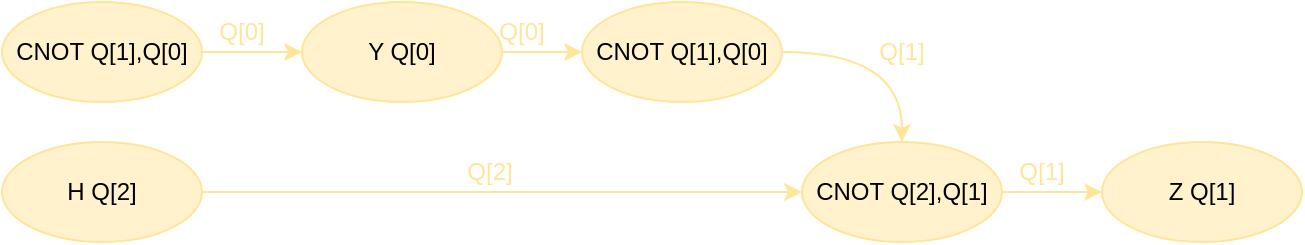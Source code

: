 <mxfile version="21.3.7" type="github">
  <diagram name="第 1 页" id="-7MG3ne_HRRirumGcXNG">
    <mxGraphModel dx="954" dy="676" grid="1" gridSize="10" guides="1" tooltips="1" connect="1" arrows="1" fold="1" page="1" pageScale="1" pageWidth="827" pageHeight="1169" math="0" shadow="0">
      <root>
        <mxCell id="0" />
        <mxCell id="1" parent="0" />
        <mxCell id="66iXJv4rXnESI1muUsAo-7" style="edgeStyle=orthogonalEdgeStyle;rounded=0;orthogonalLoop=1;jettySize=auto;html=1;exitX=1;exitY=0.5;exitDx=0;exitDy=0;entryX=0;entryY=0.5;entryDx=0;entryDy=0;fontColor=none;labelBackgroundColor=none;noLabel=1;strokeColor=#FFE599;" parent="1" source="66iXJv4rXnESI1muUsAo-1" target="66iXJv4rXnESI1muUsAo-4" edge="1">
          <mxGeometry relative="1" as="geometry" />
        </mxCell>
        <mxCell id="66iXJv4rXnESI1muUsAo-1" value="CNOT Q[1],Q[0]" style="ellipse;whiteSpace=wrap;html=1;strokeColor=#FFE599;fillColor=#FFF2CC;" parent="1" vertex="1">
          <mxGeometry x="170" y="260" width="100" height="50" as="geometry" />
        </mxCell>
        <mxCell id="66iXJv4rXnESI1muUsAo-12" style="edgeStyle=orthogonalEdgeStyle;orthogonalLoop=1;jettySize=auto;html=1;exitX=1;exitY=0.5;exitDx=0;exitDy=0;curved=1;strokeColor=#FFE599;" parent="1" source="66iXJv4rXnESI1muUsAo-2" target="66iXJv4rXnESI1muUsAo-3" edge="1">
          <mxGeometry relative="1" as="geometry" />
        </mxCell>
        <mxCell id="66iXJv4rXnESI1muUsAo-2" value="CNOT Q[1],Q[0]" style="ellipse;whiteSpace=wrap;html=1;strokeColor=#FFE599;fillColor=#FFF2CC;" parent="1" vertex="1">
          <mxGeometry x="460" y="260" width="100" height="50" as="geometry" />
        </mxCell>
        <mxCell id="66iXJv4rXnESI1muUsAo-13" style="edgeStyle=orthogonalEdgeStyle;rounded=0;orthogonalLoop=1;jettySize=auto;html=1;exitX=1;exitY=0.5;exitDx=0;exitDy=0;entryX=0;entryY=0.5;entryDx=0;entryDy=0;strokeColor=#FFE599;" parent="1" source="66iXJv4rXnESI1muUsAo-3" target="66iXJv4rXnESI1muUsAo-6" edge="1">
          <mxGeometry relative="1" as="geometry" />
        </mxCell>
        <mxCell id="66iXJv4rXnESI1muUsAo-3" value="CNOT Q[2],Q[1]" style="ellipse;whiteSpace=wrap;html=1;strokeColor=#FFE599;fillColor=#FFF2CC;" parent="1" vertex="1">
          <mxGeometry x="570" y="330" width="100" height="50" as="geometry" />
        </mxCell>
        <mxCell id="66iXJv4rXnESI1muUsAo-8" style="edgeStyle=orthogonalEdgeStyle;rounded=0;orthogonalLoop=1;jettySize=auto;html=1;exitX=1;exitY=0.5;exitDx=0;exitDy=0;entryX=0;entryY=0.5;entryDx=0;entryDy=0;strokeColor=#FFE599;" parent="1" source="66iXJv4rXnESI1muUsAo-4" target="66iXJv4rXnESI1muUsAo-2" edge="1">
          <mxGeometry relative="1" as="geometry" />
        </mxCell>
        <mxCell id="66iXJv4rXnESI1muUsAo-4" value="Y Q[0]" style="ellipse;whiteSpace=wrap;html=1;strokeColor=#FFE599;fillColor=#FFF2CC;" parent="1" vertex="1">
          <mxGeometry x="320" y="260" width="100" height="50" as="geometry" />
        </mxCell>
        <mxCell id="66iXJv4rXnESI1muUsAo-9" style="edgeStyle=orthogonalEdgeStyle;rounded=0;orthogonalLoop=1;jettySize=auto;html=1;exitX=1;exitY=0.5;exitDx=0;exitDy=0;entryX=0;entryY=0.5;entryDx=0;entryDy=0;strokeColor=#FFE599;" parent="1" source="66iXJv4rXnESI1muUsAo-5" target="66iXJv4rXnESI1muUsAo-3" edge="1">
          <mxGeometry relative="1" as="geometry" />
        </mxCell>
        <mxCell id="66iXJv4rXnESI1muUsAo-5" value="H Q[2]" style="ellipse;whiteSpace=wrap;html=1;strokeColor=#FFE599;fillColor=#FFF2CC;" parent="1" vertex="1">
          <mxGeometry x="170" y="330" width="100" height="50" as="geometry" />
        </mxCell>
        <mxCell id="66iXJv4rXnESI1muUsAo-6" value="Z Q[1]" style="ellipse;whiteSpace=wrap;html=1;strokeColor=#FFE599;fillColor=#FFF2CC;" parent="1" vertex="1">
          <mxGeometry x="720" y="330" width="100" height="50" as="geometry" />
        </mxCell>
        <mxCell id="66iXJv4rXnESI1muUsAo-14" value="Q[0]" style="text;html=1;strokeColor=none;fillColor=none;align=center;verticalAlign=middle;whiteSpace=wrap;rounded=0;fontColor=#FFE599;" parent="1" vertex="1">
          <mxGeometry x="260" y="260" width="60" height="30" as="geometry" />
        </mxCell>
        <mxCell id="66iXJv4rXnESI1muUsAo-15" value="Q[0]" style="text;html=1;strokeColor=none;fillColor=none;align=center;verticalAlign=middle;whiteSpace=wrap;rounded=0;fontColor=#FFE599;" parent="1" vertex="1">
          <mxGeometry x="400" y="260" width="60" height="30" as="geometry" />
        </mxCell>
        <mxCell id="66iXJv4rXnESI1muUsAo-16" value="Q[1]" style="text;html=1;strokeColor=none;fillColor=none;align=center;verticalAlign=middle;whiteSpace=wrap;rounded=0;fontColor=#FFE599;" parent="1" vertex="1">
          <mxGeometry x="590" y="270" width="60" height="30" as="geometry" />
        </mxCell>
        <mxCell id="66iXJv4rXnESI1muUsAo-20" value="Q[1]" style="text;html=1;strokeColor=none;fillColor=none;align=center;verticalAlign=middle;whiteSpace=wrap;rounded=0;fontColor=#FFE599;" parent="1" vertex="1">
          <mxGeometry x="660" y="330" width="60" height="30" as="geometry" />
        </mxCell>
        <mxCell id="66iXJv4rXnESI1muUsAo-19" value="Q[2]" style="text;html=1;strokeColor=none;fillColor=none;align=center;verticalAlign=middle;whiteSpace=wrap;rounded=0;fontColor=#FFE599;" parent="1" vertex="1">
          <mxGeometry x="384" y="330" width="60" height="30" as="geometry" />
        </mxCell>
      </root>
    </mxGraphModel>
  </diagram>
</mxfile>
